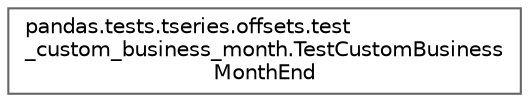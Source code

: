 digraph "Graphical Class Hierarchy"
{
 // LATEX_PDF_SIZE
  bgcolor="transparent";
  edge [fontname=Helvetica,fontsize=10,labelfontname=Helvetica,labelfontsize=10];
  node [fontname=Helvetica,fontsize=10,shape=box,height=0.2,width=0.4];
  rankdir="LR";
  Node0 [id="Node000000",label="pandas.tests.tseries.offsets.test\l_custom_business_month.TestCustomBusiness\lMonthEnd",height=0.2,width=0.4,color="grey40", fillcolor="white", style="filled",URL="$de/dd5/classpandas_1_1tests_1_1tseries_1_1offsets_1_1test__custom__business__month_1_1TestCustomBusinessMonthEnd.html",tooltip=" "];
}
